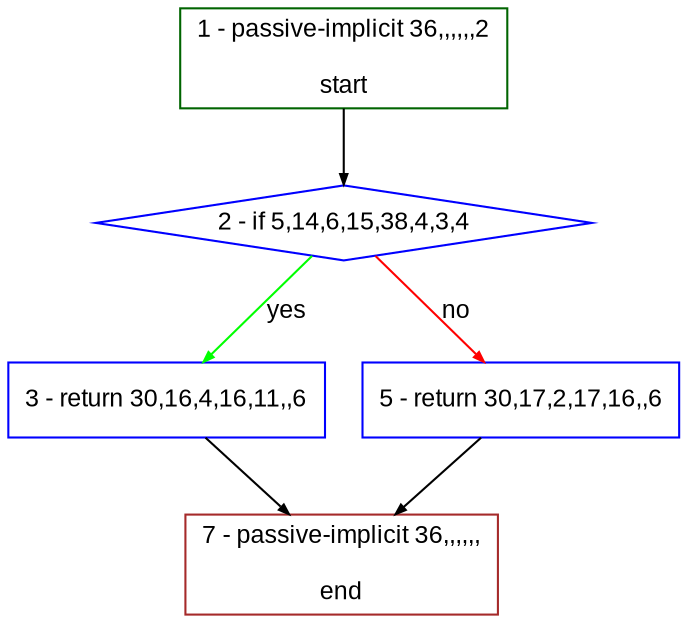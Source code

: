 digraph "" {
  graph [bgcolor="white", fillcolor="#FFFFCC", pack="true", packmode="clust", fontname="Arial", label="", fontsize="12", compound="true", style="rounded,filled"];
  node [node_initialized="no", fillcolor="white", fontname="Arial", label="", color="grey", fontsize="12", fixedsize="false", compound="true", shape="rectangle", style="filled"];
  edge [arrowtail="none", lhead="", fontcolor="black", fontname="Arial", label="", color="black", fontsize="12", arrowhead="normal", arrowsize="0.5", compound="true", ltail="", dir="forward"];
  __N1 [fillcolor="#ffffff", label="2 - if 5,14,6,15,38,4,3,4", color="#0000ff", shape="diamond", style="filled"];
  __N2 [fillcolor="#ffffff", label="1 - passive-implicit 36,,,,,,2\n\nstart", color="#006400", shape="box", style="filled"];
  __N3 [fillcolor="#ffffff", label="3 - return 30,16,4,16,11,,6", color="#0000ff", shape="box", style="filled"];
  __N4 [fillcolor="#ffffff", label="5 - return 30,17,2,17,16,,6", color="#0000ff", shape="box", style="filled"];
  __N5 [fillcolor="#ffffff", label="7 - passive-implicit 36,,,,,,\n\nend", color="#a52a2a", shape="box", style="filled"];
  __N2 -> __N1 [arrowtail="none", color="#000000", label="", arrowhead="normal", dir="forward"];
  __N1 -> __N3 [arrowtail="none", color="#00ff00", label="yes", arrowhead="normal", dir="forward"];
  __N1 -> __N4 [arrowtail="none", color="#ff0000", label="no", arrowhead="normal", dir="forward"];
  __N3 -> __N5 [arrowtail="none", color="#000000", label="", arrowhead="normal", dir="forward"];
  __N4 -> __N5 [arrowtail="none", color="#000000", label="", arrowhead="normal", dir="forward"];
}

